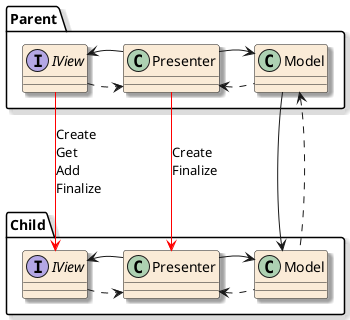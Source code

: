@startuml HMVP
skinparam Shadowing true
skinparam Class {
    BackgroundColor AntiqueWhite
}

package Parent {
    interface IView
    class Model
    class Presenter

    Model .left.> Presenter
    IView .right.> Presenter

    Presenter -right-> Model
    Presenter -left-> IView 
}

package Child {
    class Model
    interface IView
    class Presenter

    Model .left.> Presenter
    IView .right.> Presenter

    Presenter -right-> Model
    Presenter -left-> IView
}

Parent.IView --> Child.IView #Red : Create\lGet\nAdd\nFinalize
Parent.Presenter --> Child.Presenter #Red : Create\lFinalize
Parent.Model --> Child.Model
Parent.Model <.. Child.Model

@enduml